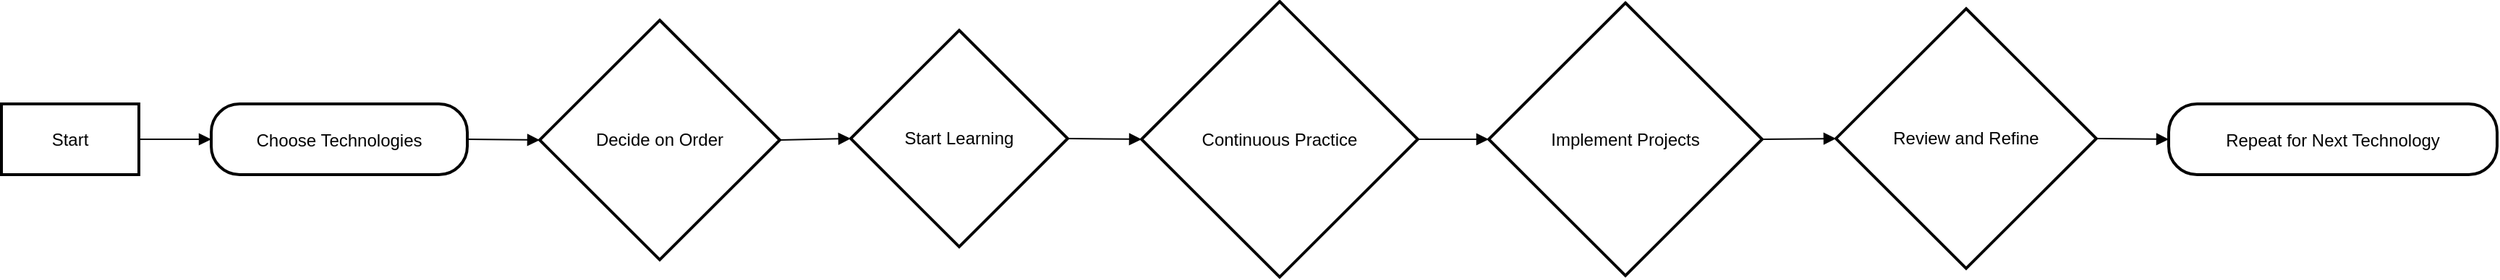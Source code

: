<mxfile version="24.7.16">
  <diagram name="Page-1" id="TOi8Hpxf5J3QSmjs3p-s">
    <mxGraphModel>
      <root>
        <mxCell id="0" />
        <mxCell id="1" parent="0" />
        <mxCell id="2" value="Start" style="whiteSpace=wrap;strokeWidth=2;" vertex="1" parent="1">
          <mxGeometry x="8" y="79" width="95" height="49" as="geometry" />
        </mxCell>
        <mxCell id="3" value="Choose Technologies" style="rounded=1;arcSize=40;strokeWidth=2" vertex="1" parent="1">
          <mxGeometry x="153" y="79" width="177" height="49" as="geometry" />
        </mxCell>
        <mxCell id="4" value="Decide on Order" style="rhombus;strokeWidth=2;whiteSpace=wrap;" vertex="1" parent="1">
          <mxGeometry x="380" y="21" width="166" height="166" as="geometry" />
        </mxCell>
        <mxCell id="5" value="Start Learning" style="rhombus;strokeWidth=2;whiteSpace=wrap;" vertex="1" parent="1">
          <mxGeometry x="595" y="28" width="150" height="150" as="geometry" />
        </mxCell>
        <mxCell id="6" value="Continuous Practice" style="rhombus;strokeWidth=2;whiteSpace=wrap;" vertex="1" parent="1">
          <mxGeometry x="796" y="8" width="191" height="191" as="geometry" />
        </mxCell>
        <mxCell id="7" value="Implement Projects" style="rhombus;strokeWidth=2;whiteSpace=wrap;" vertex="1" parent="1">
          <mxGeometry x="1036" y="9" width="189" height="189" as="geometry" />
        </mxCell>
        <mxCell id="8" value="Review and Refine" style="rhombus;strokeWidth=2;whiteSpace=wrap;" vertex="1" parent="1">
          <mxGeometry x="1276" y="13" width="180" height="180" as="geometry" />
        </mxCell>
        <mxCell id="9" value="Repeat for Next Technology" style="rounded=1;arcSize=40;strokeWidth=2" vertex="1" parent="1">
          <mxGeometry x="1506" y="79" width="227" height="49" as="geometry" />
        </mxCell>
        <mxCell id="10" value="" style="curved=1;startArrow=none;endArrow=block;exitX=1;exitY=0.5;entryX=0;entryY=0.5;" edge="1" parent="1" source="2" target="3">
          <mxGeometry relative="1" as="geometry">
            <Array as="points" />
          </mxGeometry>
        </mxCell>
        <mxCell id="11" value="" style="curved=1;startArrow=none;endArrow=block;exitX=1;exitY=0.5;entryX=0;entryY=0.5;" edge="1" parent="1" source="3" target="4">
          <mxGeometry relative="1" as="geometry">
            <Array as="points" />
          </mxGeometry>
        </mxCell>
        <mxCell id="12" value="" style="curved=1;startArrow=none;endArrow=block;exitX=1;exitY=0.5;entryX=0;entryY=0.5;" edge="1" parent="1" source="4" target="5">
          <mxGeometry relative="1" as="geometry">
            <Array as="points" />
          </mxGeometry>
        </mxCell>
        <mxCell id="13" value="" style="curved=1;startArrow=none;endArrow=block;exitX=1;exitY=0.5;entryX=0;entryY=0.5;" edge="1" parent="1" source="5" target="6">
          <mxGeometry relative="1" as="geometry">
            <Array as="points" />
          </mxGeometry>
        </mxCell>
        <mxCell id="14" value="" style="curved=1;startArrow=none;endArrow=block;exitX=1;exitY=0.5;entryX=0;entryY=0.5;" edge="1" parent="1" source="6" target="7">
          <mxGeometry relative="1" as="geometry">
            <Array as="points" />
          </mxGeometry>
        </mxCell>
        <mxCell id="15" value="" style="curved=1;startArrow=none;endArrow=block;exitX=1;exitY=0.5;entryX=0;entryY=0.5;" edge="1" parent="1" source="7" target="8">
          <mxGeometry relative="1" as="geometry">
            <Array as="points" />
          </mxGeometry>
        </mxCell>
        <mxCell id="16" value="" style="curved=1;startArrow=none;endArrow=block;exitX=1;exitY=0.5;entryX=0;entryY=0.5;" edge="1" parent="1" source="8" target="9">
          <mxGeometry relative="1" as="geometry">
            <Array as="points" />
          </mxGeometry>
        </mxCell>
      </root>
    </mxGraphModel>
  </diagram>
</mxfile>
